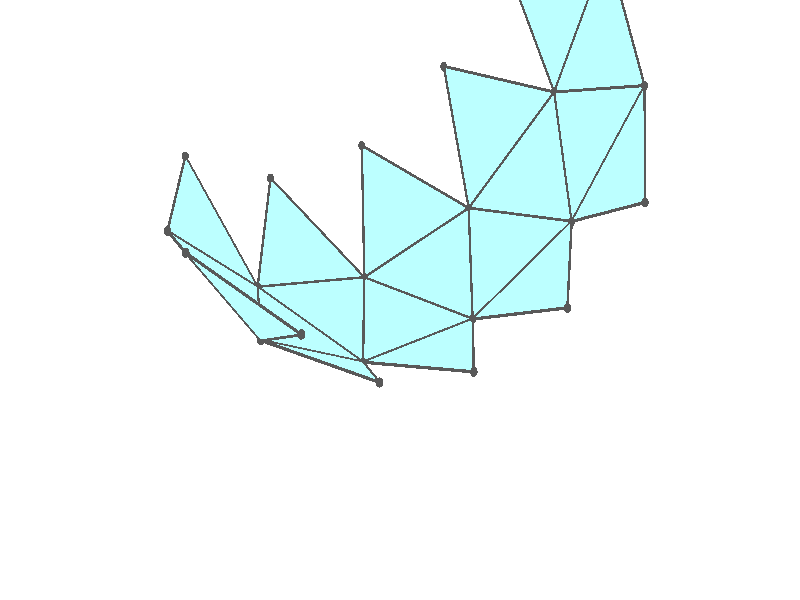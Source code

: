 #version 3.7;
global_settings{assumed_gamma 1.0}
camera{perspective location <18.750000000000000000000000, 10.825317547305481014063844, 12.499999999999996447286321> right <0.133333333333333331482962, -0.230940107675850353485814, -0.000000000000000000000000> up <-0.064951905283832905846353, -0.037499999999999998612221, 0.129903810567665811692706> direction <0.750000000000000111022302, 0.433012701892219298294151, 0.499999999999999944488849> sky <-0.433012701892219298294151, -0.249999999999999944488849, 0.866025403784438707610605> look_at <18.000000000000000000000000, 10.392304845413262270881205, 11.999999999999996447286321>}
light_source{<18.750000000000000000000000, 10.825317547305481014063844, 12.499999999999996447286321> rgb<1.0,1.0,1.0>}
background{rgb<1,1,1>}
union{union{object{union{sphere{<-0.303530999103342913336689, 0.525731112119133481286326, -0.138261828192370650469911>,0.029999999999999998889777}sphere{<-0.303530999103343301914748, -0.525731112119133370264024, -0.138261828192370650469911>,0.029999999999999998889777}sphere{<0.607061998206686048717984, -0.000000000000000148687307, -0.138261828192370650469911>,0.029999999999999998889777}} pigment{rgb<0.1,0.1,0.1>}}object{union{cylinder{<-0.303530999103342913336689, 0.525731112119133481286326, -0.138261828192370650469911>,<-0.303530999103343301914748, -0.525731112119133370264024, -0.138261828192370650469911>,0.010000000000000000208167}cylinder{<-0.303530999103343301914748, -0.525731112119133370264024, -0.138261828192370650469911>,<0.607061998206686048717984, -0.000000000000000148687307, -0.138261828192370650469911>,0.010000000000000000208167}cylinder{<0.607061998206686048717984, -0.000000000000000148687307, -0.138261828192370650469911>,<-0.303530999103342913336689, 0.525731112119133481286326, -0.138261828192370650469911>,0.010000000000000000208167}} pigment{rgb<0.1,0.1,0.1>}}object{polygon{3.000000000000000000000000,<-0.303530999103342913336689, 0.525731112119133481286326, -0.138261828192370650469911>,<-0.303530999103343301914748, -0.525731112119133370264024, -0.138261828192370650469911>,<0.607061998206686048717984, -0.000000000000000148687307, -0.138261828192370650469911>} pigment{rgbft<0.5,1.0,1.0,0.1,0.1>}}}union{object{union{sphere{<-0.303530999103342913336689, 0.525731112119133481286326, -0.138261828192370733736638>,0.029999999999999998889777}sphere{<-0.303530999103343301914748, -0.525731112119133370264024, -0.138261828192370761492214>,0.029999999999999998889777}sphere{<-1.184308733957857739937936, 0.000000000000000494467540, 0.092844615972679345183849>,0.029999999999999998889777}} pigment{rgb<0.1,0.1,0.1>}}object{union{cylinder{<-0.303530999103342913336689, 0.525731112119133481286326, -0.138261828192370733736638>,<-0.303530999103343301914748, -0.525731112119133370264024, -0.138261828192370761492214>,0.010000000000000000208167}cylinder{<-0.303530999103343301914748, -0.525731112119133370264024, -0.138261828192370761492214>,<-1.184308733957857739937936, 0.000000000000000494467540, 0.092844615972679345183849>,0.010000000000000000208167}cylinder{<-1.184308733957857739937936, 0.000000000000000494467540, 0.092844615972679345183849>,<-0.303530999103342913336689, 0.525731112119133481286326, -0.138261828192370733736638>,0.010000000000000000208167}} pigment{rgb<0.1,0.1,0.1>}}object{polygon{3.000000000000000000000000,<-0.303530999103342913336689, 0.525731112119133481286326, -0.138261828192370733736638>,<-0.303530999103343301914748, -0.525731112119133370264024, -0.138261828192370761492214>,<-1.184308733957857739937936, 0.000000000000000494467540, 0.092844615972679345183849>} pigment{rgbft<0.5,1.0,1.0,0.1,0.1>}}}union{object{union{sphere{<-0.303530999103342968847841, 0.525731112119133481286326, -0.138261828192370872514516>,0.029999999999999998889777}sphere{<-1.111234925575835141842163, 1.025641449531291549135403, 0.312600490824715249171817>,0.029999999999999998889777}sphere{<-1.184308733957857961982540, 0.000000000000000666133815, 0.092844615972679234161546>,0.029999999999999998889777}} pigment{rgb<0.1,0.1,0.1>}}object{union{cylinder{<-0.303530999103342968847841, 0.525731112119133481286326, -0.138261828192370872514516>,<-1.111234925575835141842163, 1.025641449531291549135403, 0.312600490824715249171817>,0.010000000000000000208167}cylinder{<-1.111234925575835141842163, 1.025641449531291549135403, 0.312600490824715249171817>,<-1.184308733957857961982540, 0.000000000000000666133815, 0.092844615972679234161546>,0.010000000000000000208167}cylinder{<-1.184308733957857961982540, 0.000000000000000666133815, 0.092844615972679234161546>,<-0.303530999103342968847841, 0.525731112119133481286326, -0.138261828192370872514516>,0.010000000000000000208167}} pigment{rgb<0.1,0.1,0.1>}}object{polygon{3.000000000000000000000000,<-0.303530999103342968847841, 0.525731112119133481286326, -0.138261828192370872514516>,<-1.111234925575835141842163, 1.025641449531291549135403, 0.312600490824715249171817>,<-1.184308733957857961982540, 0.000000000000000666133815, 0.092844615972679234161546>} pigment{rgbft<0.5,1.0,1.0,0.1,0.1>}}}union{object{union{sphere{<-1.879269255491029744220555, 0.449536950355539921542203, 0.741319143441158789897827>,0.029999999999999998889777}sphere{<-1.111234925575835585931372, 1.025641449531291771180008, 0.312600490824715082638363>,0.029999999999999998889777}sphere{<-1.184308733957858184027145, 0.000000000000000568989300, 0.092844615972679012116942>,0.029999999999999998889777}} pigment{rgb<0.1,0.1,0.1>}}object{union{cylinder{<-1.879269255491029744220555, 0.449536950355539921542203, 0.741319143441158789897827>,<-1.111234925575835585931372, 1.025641449531291771180008, 0.312600490824715082638363>,0.010000000000000000208167}cylinder{<-1.111234925575835585931372, 1.025641449531291771180008, 0.312600490824715082638363>,<-1.184308733957858184027145, 0.000000000000000568989300, 0.092844615972679012116942>,0.010000000000000000208167}cylinder{<-1.184308733957858184027145, 0.000000000000000568989300, 0.092844615972679012116942>,<-1.879269255491029744220555, 0.449536950355539921542203, 0.741319143441158789897827>,0.010000000000000000208167}} pigment{rgb<0.1,0.1,0.1>}}object{polygon{3.000000000000000000000000,<-1.879269255491029744220555, 0.449536950355539921542203, 0.741319143441158789897827>,<-1.111234925575835585931372, 1.025641449531291771180008, 0.312600490824715082638363>,<-1.184308733957858184027145, 0.000000000000000568989300, 0.092844615972679012116942>} pigment{rgbft<0.5,1.0,1.0,0.1,0.1>}}}union{object{union{sphere{<-1.879269255491029966265160, 0.449536950355539755008749, 0.741319143441158678875524>,0.029999999999999998889777}sphere{<-1.111234925575835585931372, 1.025641449531291771180008, 0.312600490824714860593758>,0.029999999999999998889777}sphere{<-1.659319728819579120582262, 1.402726440628532689203212, 1.126838027998324331946378>,0.029999999999999998889777}} pigment{rgb<0.1,0.1,0.1>}}object{union{cylinder{<-1.879269255491029966265160, 0.449536950355539755008749, 0.741319143441158678875524>,<-1.111234925575835585931372, 1.025641449531291771180008, 0.312600490824714860593758>,0.010000000000000000208167}cylinder{<-1.111234925575835585931372, 1.025641449531291771180008, 0.312600490824714860593758>,<-1.659319728819579120582262, 1.402726440628532689203212, 1.126838027998324331946378>,0.010000000000000000208167}cylinder{<-1.659319728819579120582262, 1.402726440628532689203212, 1.126838027998324331946378>,<-1.879269255491029966265160, 0.449536950355539755008749, 0.741319143441158678875524>,0.010000000000000000208167}} pigment{rgb<0.1,0.1,0.1>}}object{polygon{3.000000000000000000000000,<-1.879269255491029966265160, 0.449536950355539755008749, 0.741319143441158678875524>,<-1.111234925575835585931372, 1.025641449531291771180008, 0.312600490824714860593758>,<-1.659319728819579120582262, 1.402726440628532689203212, 1.126838027998324331946378>} pigment{rgbft<0.5,1.0,1.0,0.1,0.1>}}}union{object{union{sphere{<-1.879269255491029744220555, 0.449536950355539977053354, 0.741319143441158345808617>,0.029999999999999998889777}sphere{<-2.253559685835329506886637, 0.735649817844198583571824, 1.681329201797014949448794>,0.029999999999999998889777}sphere{<-1.659319728819578898537657, 1.402726440628532689203212, 1.126838027998323887857168>,0.029999999999999998889777}} pigment{rgb<0.1,0.1,0.1>}}object{union{cylinder{<-1.879269255491029744220555, 0.449536950355539977053354, 0.741319143441158345808617>,<-2.253559685835329506886637, 0.735649817844198583571824, 1.681329201797014949448794>,0.010000000000000000208167}cylinder{<-2.253559685835329506886637, 0.735649817844198583571824, 1.681329201797014949448794>,<-1.659319728819578898537657, 1.402726440628532689203212, 1.126838027998323887857168>,0.010000000000000000208167}cylinder{<-1.659319728819578898537657, 1.402726440628532689203212, 1.126838027998323887857168>,<-1.879269255491029744220555, 0.449536950355539977053354, 0.741319143441158345808617>,0.010000000000000000208167}} pigment{rgb<0.1,0.1,0.1>}}object{polygon{3.000000000000000000000000,<-1.879269255491029744220555, 0.449536950355539977053354, 0.741319143441158345808617>,<-2.253559685835329506886637, 0.735649817844198583571824, 1.681329201797014949448794>,<-1.659319728819578898537657, 1.402726440628532689203212, 1.126838027998323887857168>} pigment{rgbft<0.5,1.0,1.0,0.1,0.1>}}}union{object{union{sphere{<0.592154366978928425879758, -1.025641449531291105046193, 0.092844615972679178650395>,0.029999999999999998889777}sphere{<-0.303530999103343357425899, -0.525731112119133370264024, -0.138261828192370761492214>,0.029999999999999998889777}sphere{<0.607061998206686159740286, 0.000000000000000111022302, -0.138261828192370817003365>,0.029999999999999998889777}} pigment{rgb<0.1,0.1,0.1>}}object{union{cylinder{<0.592154366978928425879758, -1.025641449531291105046193, 0.092844615972679178650395>,<-0.303530999103343357425899, -0.525731112119133370264024, -0.138261828192370761492214>,0.010000000000000000208167}cylinder{<-0.303530999103343357425899, -0.525731112119133370264024, -0.138261828192370761492214>,<0.607061998206686159740286, 0.000000000000000111022302, -0.138261828192370817003365>,0.010000000000000000208167}cylinder{<0.607061998206686159740286, 0.000000000000000111022302, -0.138261828192370817003365>,<0.592154366978928425879758, -1.025641449531291105046193, 0.092844615972679178650395>,0.010000000000000000208167}} pigment{rgb<0.1,0.1,0.1>}}object{polygon{3.000000000000000000000000,<0.592154366978928425879758, -1.025641449531291105046193, 0.092844615972679178650395>,<-0.303530999103343357425899, -0.525731112119133370264024, -0.138261828192370761492214>,<0.607061998206686159740286, 0.000000000000000111022302, -0.138261828192370817003365>} pigment{rgbft<0.5,1.0,1.0,0.1,0.1>}}}union{object{union{sphere{<0.592154366978928314857455, -1.025641449531291105046193, 0.092844615972679456206151>,0.029999999999999998889777}sphere{<1.443849013256310653829928, -0.449536950355538922341481, 0.312600490824715748772178>,0.029999999999999998889777}sphere{<0.607061998206685937695681, 0.000000000000000055511151, -0.138261828192370428425306>,0.029999999999999998889777}} pigment{rgb<0.1,0.1,0.1>}}object{union{cylinder{<0.592154366978928314857455, -1.025641449531291105046193, 0.092844615972679456206151>,<1.443849013256310653829928, -0.449536950355538922341481, 0.312600490824715748772178>,0.010000000000000000208167}cylinder{<1.443849013256310653829928, -0.449536950355538922341481, 0.312600490824715748772178>,<0.607061998206685937695681, 0.000000000000000055511151, -0.138261828192370428425306>,0.010000000000000000208167}cylinder{<0.607061998206685937695681, 0.000000000000000055511151, -0.138261828192370428425306>,<0.592154366978928314857455, -1.025641449531291105046193, 0.092844615972679456206151>,0.010000000000000000208167}} pigment{rgb<0.1,0.1,0.1>}}object{polygon{3.000000000000000000000000,<0.592154366978928314857455, -1.025641449531291105046193, 0.092844615972679456206151>,<1.443849013256310653829928, -0.449536950355538922341481, 0.312600490824715748772178>,<0.607061998206685937695681, 0.000000000000000055511151, -0.138261828192370428425306>} pigment{rgbft<0.5,1.0,1.0,0.1,0.1>}}}union{object{union{sphere{<0.592154366978928203835153, -1.025641449531291327090798, 0.092844615972679345183849>,0.029999999999999998889777}sphere{<1.443849013256310875874533, -0.449536950355538866830329, 0.312600490824715526727573>,0.029999999999999998889777}sphere{<1.328945046693194687037476, -1.402726440628531356935582, 0.741319143441159011942432>,0.029999999999999998889777}} pigment{rgb<0.1,0.1,0.1>}}object{union{cylinder{<0.592154366978928203835153, -1.025641449531291327090798, 0.092844615972679345183849>,<1.443849013256310875874533, -0.449536950355538866830329, 0.312600490824715526727573>,0.010000000000000000208167}cylinder{<1.443849013256310875874533, -0.449536950355538866830329, 0.312600490824715526727573>,<1.328945046693194687037476, -1.402726440628531356935582, 0.741319143441159011942432>,0.010000000000000000208167}cylinder{<1.328945046693194687037476, -1.402726440628531356935582, 0.741319143441159011942432>,<0.592154366978928203835153, -1.025641449531291327090798, 0.092844615972679345183849>,0.010000000000000000208167}} pigment{rgb<0.1,0.1,0.1>}}object{polygon{3.000000000000000000000000,<0.592154366978928203835153, -1.025641449531291327090798, 0.092844615972679345183849>,<1.443849013256310875874533, -0.449536950355538866830329, 0.312600490824715526727573>,<1.328945046693194687037476, -1.402726440628531356935582, 0.741319143441159011942432>} pigment{rgbft<0.5,1.0,1.0,0.1,0.1>}}}union{object{union{sphere{<2.044456596554221849970645, -0.735649817844196474148077, 1.126838027998325442169403>,0.029999999999999998889777}sphere{<1.443849013256311319963743, -0.449536950355538755808027, 0.312600490824715526727573>,0.029999999999999998889777}sphere{<1.328945046693195131126686, -1.402726440628531356935582, 0.741319143441159011942432>,0.029999999999999998889777}} pigment{rgb<0.1,0.1,0.1>}}object{union{cylinder{<2.044456596554221849970645, -0.735649817844196474148077, 1.126838027998325442169403>,<1.443849013256311319963743, -0.449536950355538755808027, 0.312600490824715526727573>,0.010000000000000000208167}cylinder{<1.443849013256311319963743, -0.449536950355538755808027, 0.312600490824715526727573>,<1.328945046693195131126686, -1.402726440628531356935582, 0.741319143441159011942432>,0.010000000000000000208167}cylinder{<1.328945046693195131126686, -1.402726440628531356935582, 0.741319143441159011942432>,<2.044456596554221849970645, -0.735649817844196474148077, 1.126838027998325442169403>,0.010000000000000000208167}} pigment{rgb<0.1,0.1,0.1>}}object{polygon{3.000000000000000000000000,<2.044456596554221849970645, -0.735649817844196474148077, 1.126838027998325442169403>,<1.443849013256311319963743, -0.449536950355538755808027, 0.312600490824715526727573>,<1.328945046693195131126686, -1.402726440628531356935582, 0.741319143441159011942432>} pigment{rgbft<0.5,1.0,1.0,0.1,0.1>}}}union{object{union{sphere{<-0.303530999103342913336689, 0.525731112119133592308629, -0.138261828192370789247789>,0.029999999999999998889777}sphere{<0.592154366978928869968968, 1.025641449531290883001589, 0.092844615972679206405971>,0.029999999999999998889777}sphere{<0.607061998206686048717984, -0.000000000000000055511151, -0.138261828192370817003365>,0.029999999999999998889777}} pigment{rgb<0.1,0.1,0.1>}}object{union{cylinder{<-0.303530999103342913336689, 0.525731112119133592308629, -0.138261828192370789247789>,<0.592154366978928869968968, 1.025641449531290883001589, 0.092844615972679206405971>,0.010000000000000000208167}cylinder{<0.592154366978928869968968, 1.025641449531290883001589, 0.092844615972679206405971>,<0.607061998206686048717984, -0.000000000000000055511151, -0.138261828192370817003365>,0.010000000000000000208167}cylinder{<0.607061998206686048717984, -0.000000000000000055511151, -0.138261828192370817003365>,<-0.303530999103342913336689, 0.525731112119133592308629, -0.138261828192370789247789>,0.010000000000000000208167}} pigment{rgb<0.1,0.1,0.1>}}object{polygon{3.000000000000000000000000,<-0.303530999103342913336689, 0.525731112119133592308629, -0.138261828192370789247789>,<0.592154366978928869968968, 1.025641449531290883001589, 0.092844615972679206405971>,<0.607061998206686048717984, -0.000000000000000055511151, -0.138261828192370817003365>} pigment{rgbft<0.5,1.0,1.0,0.1,0.1>}}}union{object{union{sphere{<-1.111234925575836030020582, -1.025641449531290660956984, 0.312600490824715138149514>,0.029999999999999998889777}sphere{<-0.303530999103343246403597, -0.525731112119133481286326, -0.138261828192370872514516>,0.029999999999999998889777}sphere{<-1.184308733957857739937936, 0.000000000000000555111512, 0.092844615972679234161546>,0.029999999999999998889777}} pigment{rgb<0.1,0.1,0.1>}}object{union{cylinder{<-1.111234925575836030020582, -1.025641449531290660956984, 0.312600490824715138149514>,<-0.303530999103343246403597, -0.525731112119133481286326, -0.138261828192370872514516>,0.010000000000000000208167}cylinder{<-0.303530999103343246403597, -0.525731112119133481286326, -0.138261828192370872514516>,<-1.184308733957857739937936, 0.000000000000000555111512, 0.092844615972679234161546>,0.010000000000000000208167}cylinder{<-1.184308733957857739937936, 0.000000000000000555111512, 0.092844615972679234161546>,<-1.111234925575836030020582, -1.025641449531290660956984, 0.312600490824715138149514>,0.010000000000000000208167}} pigment{rgb<0.1,0.1,0.1>}}object{polygon{3.000000000000000000000000,<-1.111234925575836030020582, -1.025641449531290660956984, 0.312600490824715138149514>,<-0.303530999103343246403597, -0.525731112119133481286326, -0.138261828192370872514516>,<-1.184308733957857739937936, 0.000000000000000555111512, 0.092844615972679234161546>} pigment{rgbft<0.5,1.0,1.0,0.1,0.1>}}}union{object{union{sphere{<-0.303530999103342857825538, 0.525731112119133481286326, -0.138261828192370761492214>,0.029999999999999998889777}sphere{<-1.111234925575835141842163, 1.025641449531291549135403, 0.312600490824715304682968>,0.029999999999999998889777}sphere{<-0.160972331708506388725510, 1.475178399886829527787313, 0.290456824424072446166889>,0.029999999999999998889777}} pigment{rgb<0.1,0.1,0.1>}}object{union{cylinder{<-0.303530999103342857825538, 0.525731112119133481286326, -0.138261828192370761492214>,<-1.111234925575835141842163, 1.025641449531291549135403, 0.312600490824715304682968>,0.010000000000000000208167}cylinder{<-1.111234925575835141842163, 1.025641449531291549135403, 0.312600490824715304682968>,<-0.160972331708506388725510, 1.475178399886829527787313, 0.290456824424072446166889>,0.010000000000000000208167}cylinder{<-0.160972331708506388725510, 1.475178399886829527787313, 0.290456824424072446166889>,<-0.303530999103342857825538, 0.525731112119133481286326, -0.138261828192370761492214>,0.010000000000000000208167}} pigment{rgb<0.1,0.1,0.1>}}object{polygon{3.000000000000000000000000,<-0.303530999103342857825538, 0.525731112119133481286326, -0.138261828192370761492214>,<-1.111234925575835141842163, 1.025641449531291549135403, 0.312600490824715304682968>,<-0.160972331708506388725510, 1.475178399886829527787313, 0.290456824424072446166889>} pigment{rgbft<0.5,1.0,1.0,0.1,0.1>}}}union{object{union{sphere{<-1.879269255491029966265160, 0.449536950355539977053354, 0.741319143441158789897827>,0.029999999999999998889777}sphere{<-1.801878396214416477860709, -0.598183071377430874981940, 0.698119375381881512865334>,0.029999999999999998889777}sphere{<-1.184308733957858184027145, 0.000000000000000444089210, 0.092844615972678790072337>,0.029999999999999998889777}} pigment{rgb<0.1,0.1,0.1>}}object{union{cylinder{<-1.879269255491029966265160, 0.449536950355539977053354, 0.741319143441158789897827>,<-1.801878396214416477860709, -0.598183071377430874981940, 0.698119375381881512865334>,0.010000000000000000208167}cylinder{<-1.801878396214416477860709, -0.598183071377430874981940, 0.698119375381881512865334>,<-1.184308733957858184027145, 0.000000000000000444089210, 0.092844615972678790072337>,0.010000000000000000208167}cylinder{<-1.184308733957858184027145, 0.000000000000000444089210, 0.092844615972678790072337>,<-1.879269255491029966265160, 0.449536950355539977053354, 0.741319143441158789897827>,0.010000000000000000208167}} pigment{rgb<0.1,0.1,0.1>}}object{polygon{3.000000000000000000000000,<-1.879269255491029966265160, 0.449536950355539977053354, 0.741319143441158789897827>,<-1.801878396214416477860709, -0.598183071377430874981940, 0.698119375381881512865334>,<-1.184308733957858184027145, 0.000000000000000444089210, 0.092844615972678790072337>} pigment{rgbft<0.5,1.0,1.0,0.1,0.1>}}}union{object{union{sphere{<-0.755212288724256941563340, 1.859564001340762384728578, 0.844947998222762119979734>,0.029999999999999998889777}sphere{<-1.111234925575835585931372, 1.025641449531291549135403, 0.312600490824714583038002>,0.029999999999999998889777}sphere{<-1.659319728819579342626866, 1.402726440628532689203212, 1.126838027998324109901773>,0.029999999999999998889777}} pigment{rgb<0.1,0.1,0.1>}}object{union{cylinder{<-0.755212288724256941563340, 1.859564001340762384728578, 0.844947998222762119979734>,<-1.111234925575835585931372, 1.025641449531291549135403, 0.312600490824714583038002>,0.010000000000000000208167}cylinder{<-1.111234925575835585931372, 1.025641449531291549135403, 0.312600490824714583038002>,<-1.659319728819579342626866, 1.402726440628532689203212, 1.126838027998324109901773>,0.010000000000000000208167}cylinder{<-1.659319728819579342626866, 1.402726440628532689203212, 1.126838027998324109901773>,<-0.755212288724256941563340, 1.859564001340762384728578, 0.844947998222762119979734>,0.010000000000000000208167}} pigment{rgb<0.1,0.1,0.1>}}object{polygon{3.000000000000000000000000,<-0.755212288724256941563340, 1.859564001340762384728578, 0.844947998222762119979734>,<-1.111234925575835585931372, 1.025641449531291549135403, 0.312600490824714583038002>,<-1.659319728819579342626866, 1.402726440628532689203212, 1.126838027998324109901773>} pigment{rgbft<0.5,1.0,1.0,0.1,0.1>}}}union{object{union{sphere{<-1.879269255491029522175950, 0.449536950355539977053354, 0.741319143441158234786315>,0.029999999999999998889777}sphere{<-2.253559685835329950975847, 0.735649817844198805616429, 1.681329201797014949448794>,0.029999999999999998889777}sphere{<-2.270529319294228187686713, -0.275748973384982554168943, 1.394349541123117486307592>,0.029999999999999998889777}} pigment{rgb<0.1,0.1,0.1>}}object{union{cylinder{<-1.879269255491029522175950, 0.449536950355539977053354, 0.741319143441158234786315>,<-2.253559685835329950975847, 0.735649817844198805616429, 1.681329201797014949448794>,0.010000000000000000208167}cylinder{<-2.253559685835329950975847, 0.735649817844198805616429, 1.681329201797014949448794>,<-2.270529319294228187686713, -0.275748973384982554168943, 1.394349541123117486307592>,0.010000000000000000208167}cylinder{<-2.270529319294228187686713, -0.275748973384982554168943, 1.394349541123117486307592>,<-1.879269255491029522175950, 0.449536950355539977053354, 0.741319143441158234786315>,0.010000000000000000208167}} pigment{rgb<0.1,0.1,0.1>}}object{polygon{3.000000000000000000000000,<-1.879269255491029522175950, 0.449536950355539977053354, 0.741319143441158234786315>,<-2.253559685835329950975847, 0.735649817844198805616429, 1.681329201797014949448794>,<-2.270529319294228187686713, -0.275748973384982554168943, 1.394349541123117486307592>} pigment{rgbft<0.5,1.0,1.0,0.1,0.1>}}}union{object{union{sphere{<0.592154366978928425879758, -1.025641449531291105046193, 0.092844615972679123139244>,0.029999999999999998889777}sphere{<-0.303530999103343468448202, -0.525731112119133481286326, -0.138261828192370761492214>,0.029999999999999998889777}sphere{<-0.332614087680475845054673, -1.475178399886829527787313, 0.312600490824715526727573>,0.029999999999999998889777}} pigment{rgb<0.1,0.1,0.1>}}object{union{cylinder{<0.592154366978928425879758, -1.025641449531291105046193, 0.092844615972679123139244>,<-0.303530999103343468448202, -0.525731112119133481286326, -0.138261828192370761492214>,0.010000000000000000208167}cylinder{<-0.303530999103343468448202, -0.525731112119133481286326, -0.138261828192370761492214>,<-0.332614087680475845054673, -1.475178399886829527787313, 0.312600490824715526727573>,0.010000000000000000208167}cylinder{<-0.332614087680475845054673, -1.475178399886829527787313, 0.312600490824715526727573>,<0.592154366978928425879758, -1.025641449531291105046193, 0.092844615972679123139244>,0.010000000000000000208167}} pigment{rgb<0.1,0.1,0.1>}}object{polygon{3.000000000000000000000000,<0.592154366978928425879758, -1.025641449531291105046193, 0.092844615972679123139244>,<-0.303530999103343468448202, -0.525731112119133481286326, -0.138261828192370761492214>,<-0.332614087680475845054673, -1.475178399886829527787313, 0.312600490824715526727573>} pigment{rgbft<0.5,1.0,1.0,0.1,0.1>}}}union{object{union{sphere{<1.358028135270327840800064, 0.598183071377431208048847, 0.290456824424073112300704>,0.029999999999999998889777}sphere{<1.443849013256310431785323, -0.449536950355539088874934, 0.312600490824715748772178>,0.029999999999999998889777}sphere{<0.607061998206685937695681, 0.000000000000000055511151, -0.138261828192370428425306>,0.029999999999999998889777}} pigment{rgb<0.1,0.1,0.1>}}object{union{cylinder{<1.358028135270327840800064, 0.598183071377431208048847, 0.290456824424073112300704>,<1.443849013256310431785323, -0.449536950355539088874934, 0.312600490824715748772178>,0.010000000000000000208167}cylinder{<1.443849013256310431785323, -0.449536950355539088874934, 0.312600490824715748772178>,<0.607061998206685937695681, 0.000000000000000055511151, -0.138261828192370428425306>,0.010000000000000000208167}cylinder{<0.607061998206685937695681, 0.000000000000000055511151, -0.138261828192370428425306>,<1.358028135270327840800064, 0.598183071377431208048847, 0.290456824424073112300704>,0.010000000000000000208167}} pigment{rgb<0.1,0.1,0.1>}}object{polygon{3.000000000000000000000000,<1.358028135270327840800064, 0.598183071377431208048847, 0.290456824424073112300704>,<1.443849013256310431785323, -0.449536950355539088874934, 0.312600490824715748772178>,<0.607061998206685937695681, 0.000000000000000055511151, -0.138261828192370428425306>} pigment{rgbft<0.5,1.0,1.0,0.1,0.1>}}}union{object{union{sphere{<0.592154366978928092812851, -1.025641449531291327090798, 0.092844615972679206405971>,0.029999999999999998889777}sphere{<0.382897462180551095833891, -1.859564001340761940639368, 0.698119375381881956954544>,0.029999999999999998889777}sphere{<1.328945046693194687037476, -1.402726440628531356935582, 0.741319143441158900920129>,0.029999999999999998889777}} pigment{rgb<0.1,0.1,0.1>}}object{union{cylinder{<0.592154366978928092812851, -1.025641449531291327090798, 0.092844615972679206405971>,<0.382897462180551095833891, -1.859564001340761940639368, 0.698119375381881956954544>,0.010000000000000000208167}cylinder{<0.382897462180551095833891, -1.859564001340761940639368, 0.698119375381881956954544>,<1.328945046693194687037476, -1.402726440628531356935582, 0.741319143441158900920129>,0.010000000000000000208167}cylinder{<1.328945046693194687037476, -1.402726440628531356935582, 0.741319143441158900920129>,<0.592154366978928092812851, -1.025641449531291327090798, 0.092844615972679206405971>,0.010000000000000000208167}} pigment{rgb<0.1,0.1,0.1>}}object{polygon{3.000000000000000000000000,<0.592154366978928092812851, -1.025641449531291327090798, 0.092844615972679206405971>,<0.382897462180551095833891, -1.859564001340761940639368, 0.698119375381881956954544>,<1.328945046693194687037476, -1.402726440628531356935582, 0.741319143441158900920129>} pigment{rgbft<0.5,1.0,1.0,0.1,0.1>}}}union{object{union{sphere{<2.044456596554221405881435, -0.735649817844196585170380, 1.126838027998325442169403>,0.029999999999999998889777}sphere{<1.443849013256311097919138, -0.449536950355538755808027, 0.312600490824715526727573>,0.029999999999999998889777}sphere{<1.988035809486268679080467, 0.275748973384984719103841, 0.844947998222762786113549>,0.029999999999999998889777}} pigment{rgb<0.1,0.1,0.1>}}object{union{cylinder{<2.044456596554221405881435, -0.735649817844196585170380, 1.126838027998325442169403>,<1.443849013256311097919138, -0.449536950355538755808027, 0.312600490824715526727573>,0.010000000000000000208167}cylinder{<1.443849013256311097919138, -0.449536950355538755808027, 0.312600490824715526727573>,<1.988035809486268679080467, 0.275748973384984719103841, 0.844947998222762786113549>,0.010000000000000000208167}cylinder{<1.988035809486268679080467, 0.275748973384984719103841, 0.844947998222762786113549>,<2.044456596554221405881435, -0.735649817844196585170380, 1.126838027998325442169403>,0.010000000000000000208167}} pigment{rgb<0.1,0.1,0.1>}}object{polygon{3.000000000000000000000000,<2.044456596554221405881435, -0.735649817844196585170380, 1.126838027998325442169403>,<1.443849013256311097919138, -0.449536950355538755808027, 0.312600490824715526727573>,<1.988035809486268679080467, 0.275748973384984719103841, 0.844947998222762786113549>} pigment{rgbft<0.5,1.0,1.0,0.1,0.1>}}}}
